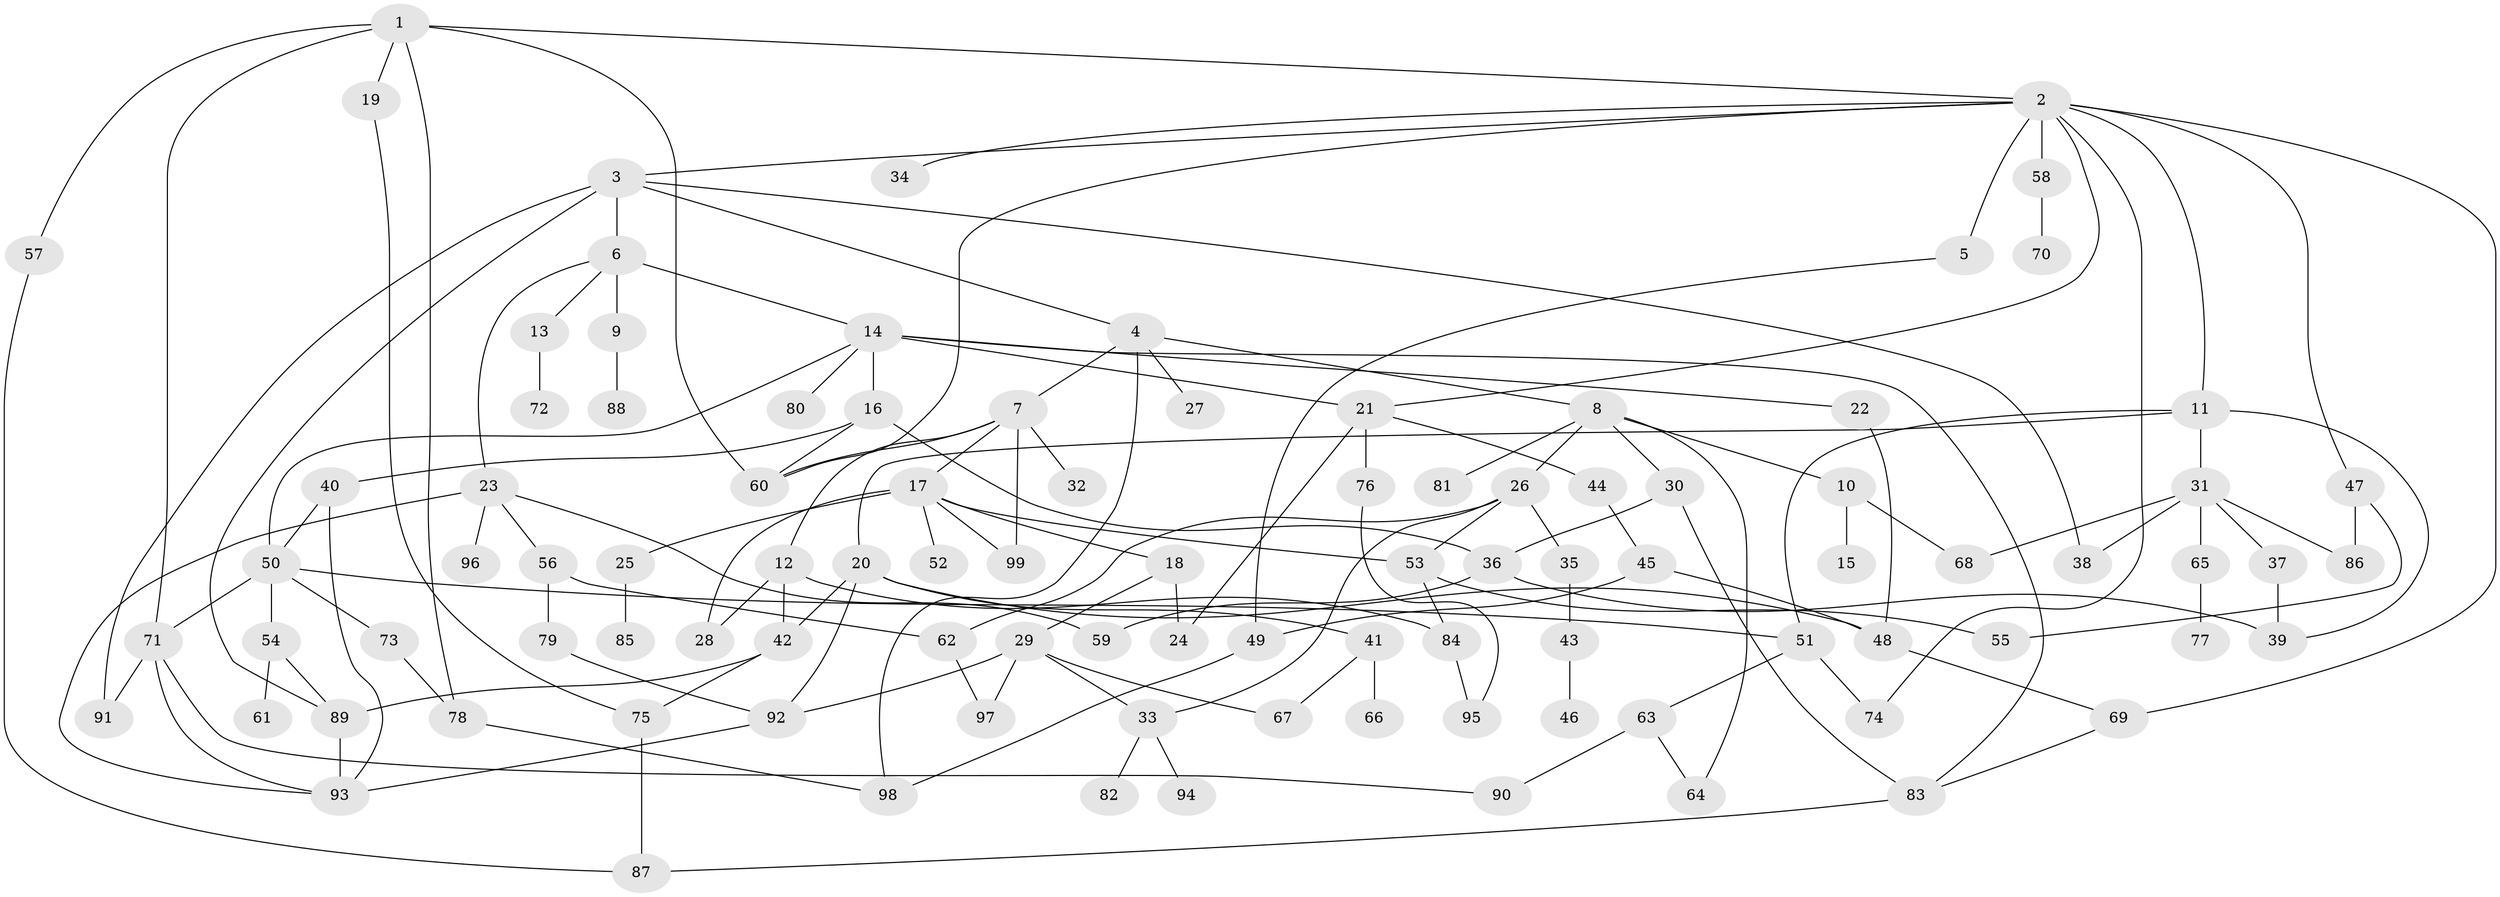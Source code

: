 // coarse degree distribution, {6: 0.0847457627118644, 12: 0.01694915254237288, 4: 0.11864406779661017, 5: 0.1016949152542373, 7: 0.03389830508474576, 10: 0.03389830508474576, 2: 0.23728813559322035, 9: 0.01694915254237288, 1: 0.2033898305084746, 3: 0.15254237288135594}
// Generated by graph-tools (version 1.1) at 2025/17/03/04/25 18:17:06]
// undirected, 99 vertices, 148 edges
graph export_dot {
graph [start="1"]
  node [color=gray90,style=filled];
  1;
  2;
  3;
  4;
  5;
  6;
  7;
  8;
  9;
  10;
  11;
  12;
  13;
  14;
  15;
  16;
  17;
  18;
  19;
  20;
  21;
  22;
  23;
  24;
  25;
  26;
  27;
  28;
  29;
  30;
  31;
  32;
  33;
  34;
  35;
  36;
  37;
  38;
  39;
  40;
  41;
  42;
  43;
  44;
  45;
  46;
  47;
  48;
  49;
  50;
  51;
  52;
  53;
  54;
  55;
  56;
  57;
  58;
  59;
  60;
  61;
  62;
  63;
  64;
  65;
  66;
  67;
  68;
  69;
  70;
  71;
  72;
  73;
  74;
  75;
  76;
  77;
  78;
  79;
  80;
  81;
  82;
  83;
  84;
  85;
  86;
  87;
  88;
  89;
  90;
  91;
  92;
  93;
  94;
  95;
  96;
  97;
  98;
  99;
  1 -- 2;
  1 -- 19;
  1 -- 57;
  1 -- 78;
  1 -- 71;
  1 -- 60;
  2 -- 3;
  2 -- 5;
  2 -- 11;
  2 -- 21;
  2 -- 34;
  2 -- 47;
  2 -- 58;
  2 -- 69;
  2 -- 60;
  2 -- 74;
  3 -- 4;
  3 -- 6;
  3 -- 38;
  3 -- 91;
  3 -- 89;
  4 -- 7;
  4 -- 8;
  4 -- 27;
  4 -- 98;
  5 -- 49;
  6 -- 9;
  6 -- 13;
  6 -- 14;
  6 -- 23;
  7 -- 12;
  7 -- 17;
  7 -- 32;
  7 -- 60;
  7 -- 99;
  8 -- 10;
  8 -- 26;
  8 -- 30;
  8 -- 64;
  8 -- 81;
  9 -- 88;
  10 -- 15;
  10 -- 68;
  11 -- 20;
  11 -- 31;
  11 -- 39;
  11 -- 51;
  12 -- 28;
  12 -- 42;
  12 -- 84;
  13 -- 72;
  14 -- 16;
  14 -- 22;
  14 -- 50;
  14 -- 80;
  14 -- 83;
  14 -- 21;
  16 -- 40;
  16 -- 60;
  16 -- 36;
  17 -- 18;
  17 -- 25;
  17 -- 52;
  17 -- 53;
  17 -- 99;
  17 -- 28;
  18 -- 29;
  18 -- 24;
  19 -- 75;
  20 -- 41;
  20 -- 42;
  20 -- 48;
  20 -- 92;
  21 -- 24;
  21 -- 44;
  21 -- 76;
  22 -- 48;
  23 -- 56;
  23 -- 59;
  23 -- 96;
  23 -- 93;
  25 -- 85;
  26 -- 35;
  26 -- 62;
  26 -- 33;
  26 -- 53;
  29 -- 33;
  29 -- 67;
  29 -- 92;
  29 -- 97;
  30 -- 36;
  30 -- 83;
  31 -- 37;
  31 -- 65;
  31 -- 86;
  31 -- 38;
  31 -- 68;
  33 -- 82;
  33 -- 94;
  35 -- 43;
  36 -- 39;
  36 -- 59;
  37 -- 39;
  40 -- 93;
  40 -- 50;
  41 -- 66;
  41 -- 67;
  42 -- 75;
  42 -- 89;
  43 -- 46;
  44 -- 45;
  45 -- 48;
  45 -- 49;
  47 -- 86;
  47 -- 55;
  48 -- 69;
  49 -- 98;
  50 -- 51;
  50 -- 54;
  50 -- 71;
  50 -- 73;
  51 -- 63;
  51 -- 74;
  53 -- 55;
  53 -- 84;
  54 -- 61;
  54 -- 89;
  56 -- 79;
  56 -- 62;
  57 -- 87;
  58 -- 70;
  62 -- 97;
  63 -- 90;
  63 -- 64;
  65 -- 77;
  69 -- 83;
  71 -- 93;
  71 -- 90;
  71 -- 91;
  73 -- 78;
  75 -- 87;
  76 -- 95;
  78 -- 98;
  79 -- 92;
  83 -- 87;
  84 -- 95;
  89 -- 93;
  92 -- 93;
}
